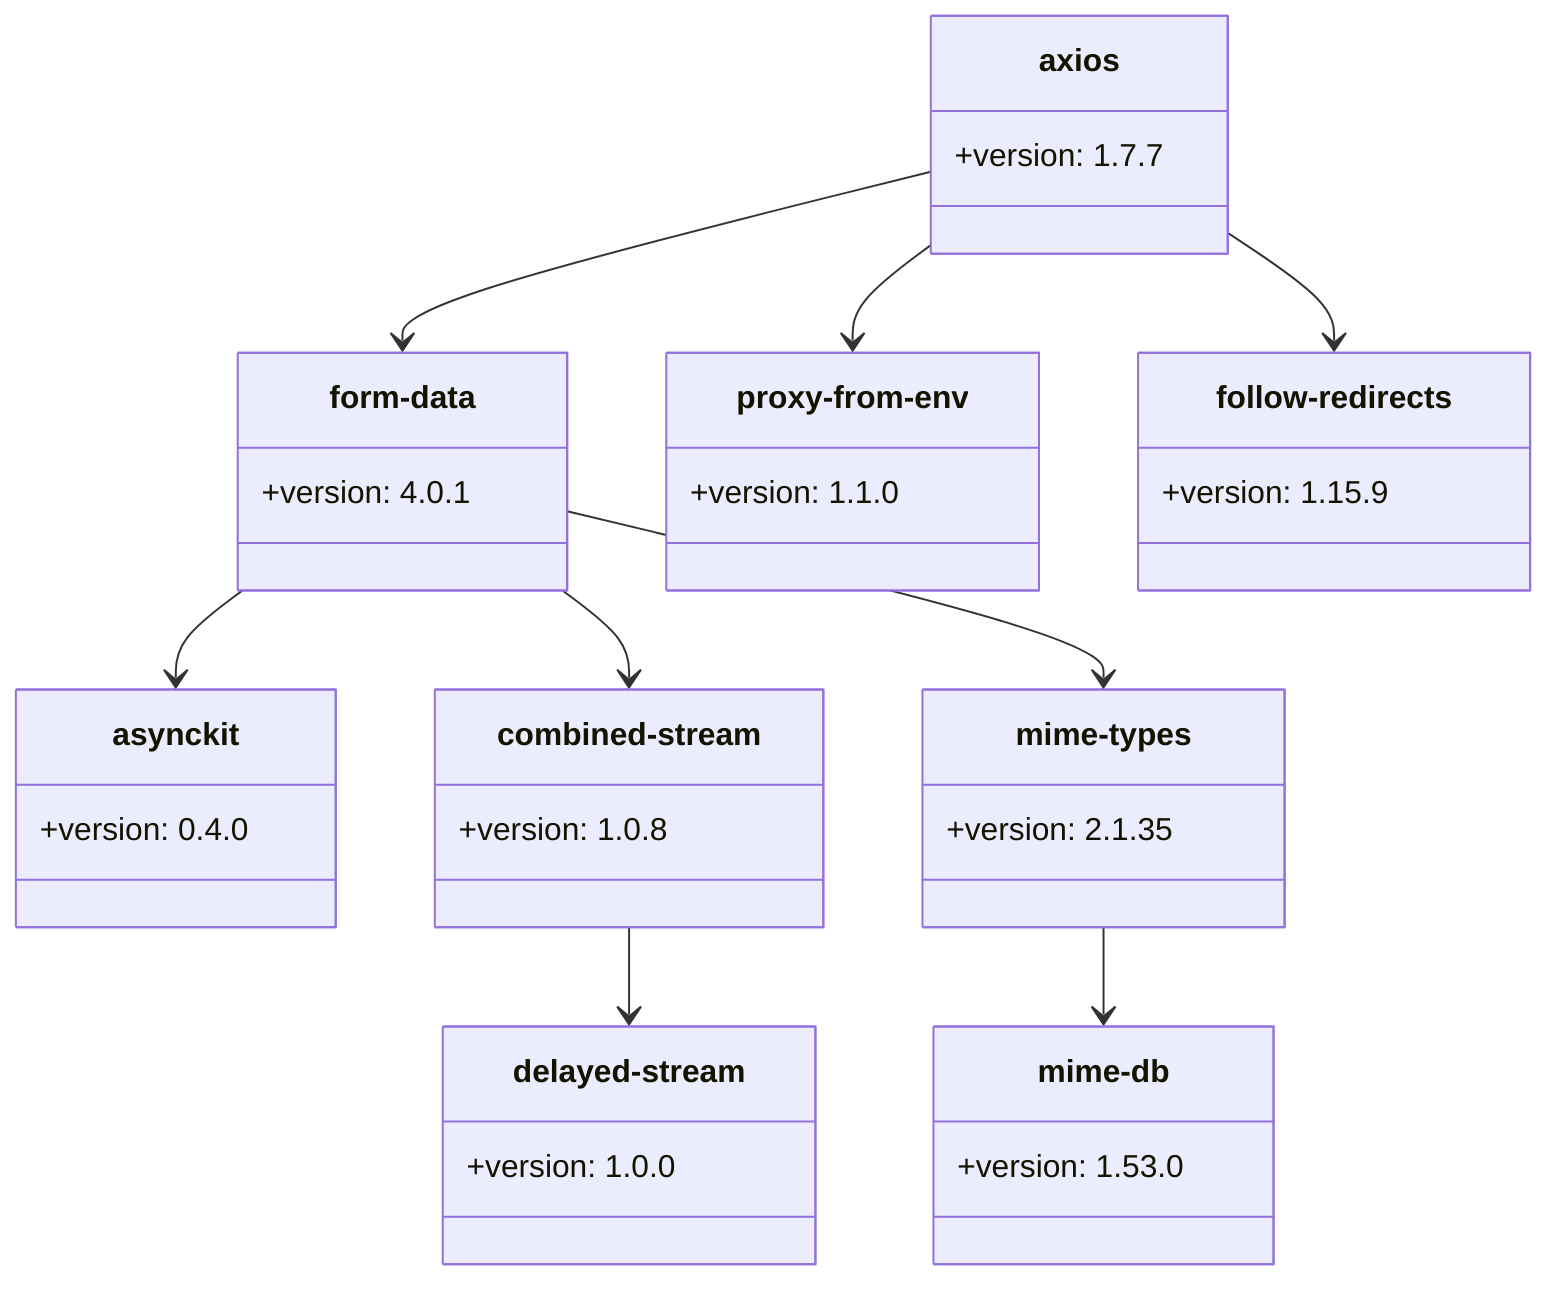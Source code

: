 classDiagram
  class axios {
    +version: 1.7.7
  }
  axios --> form-data
  axios --> proxy-from-env
  axios --> follow-redirects
  class form-data {
    +version: 4.0.1
  }
  form-data --> asynckit
  form-data --> combined-stream
  form-data --> mime-types
  class asynckit {
    +version: 0.4.0
  }
  class combined-stream {
    +version: 1.0.8
  }
  combined-stream --> delayed-stream
  class delayed-stream {
    +version: 1.0.0
  }
  class mime-types {
    +version: 2.1.35
  }
  mime-types --> mime-db
  class mime-db {
    +version: 1.53.0
  }
  class proxy-from-env {
    +version: 1.1.0
  }
  class follow-redirects {
    +version: 1.15.9
  }